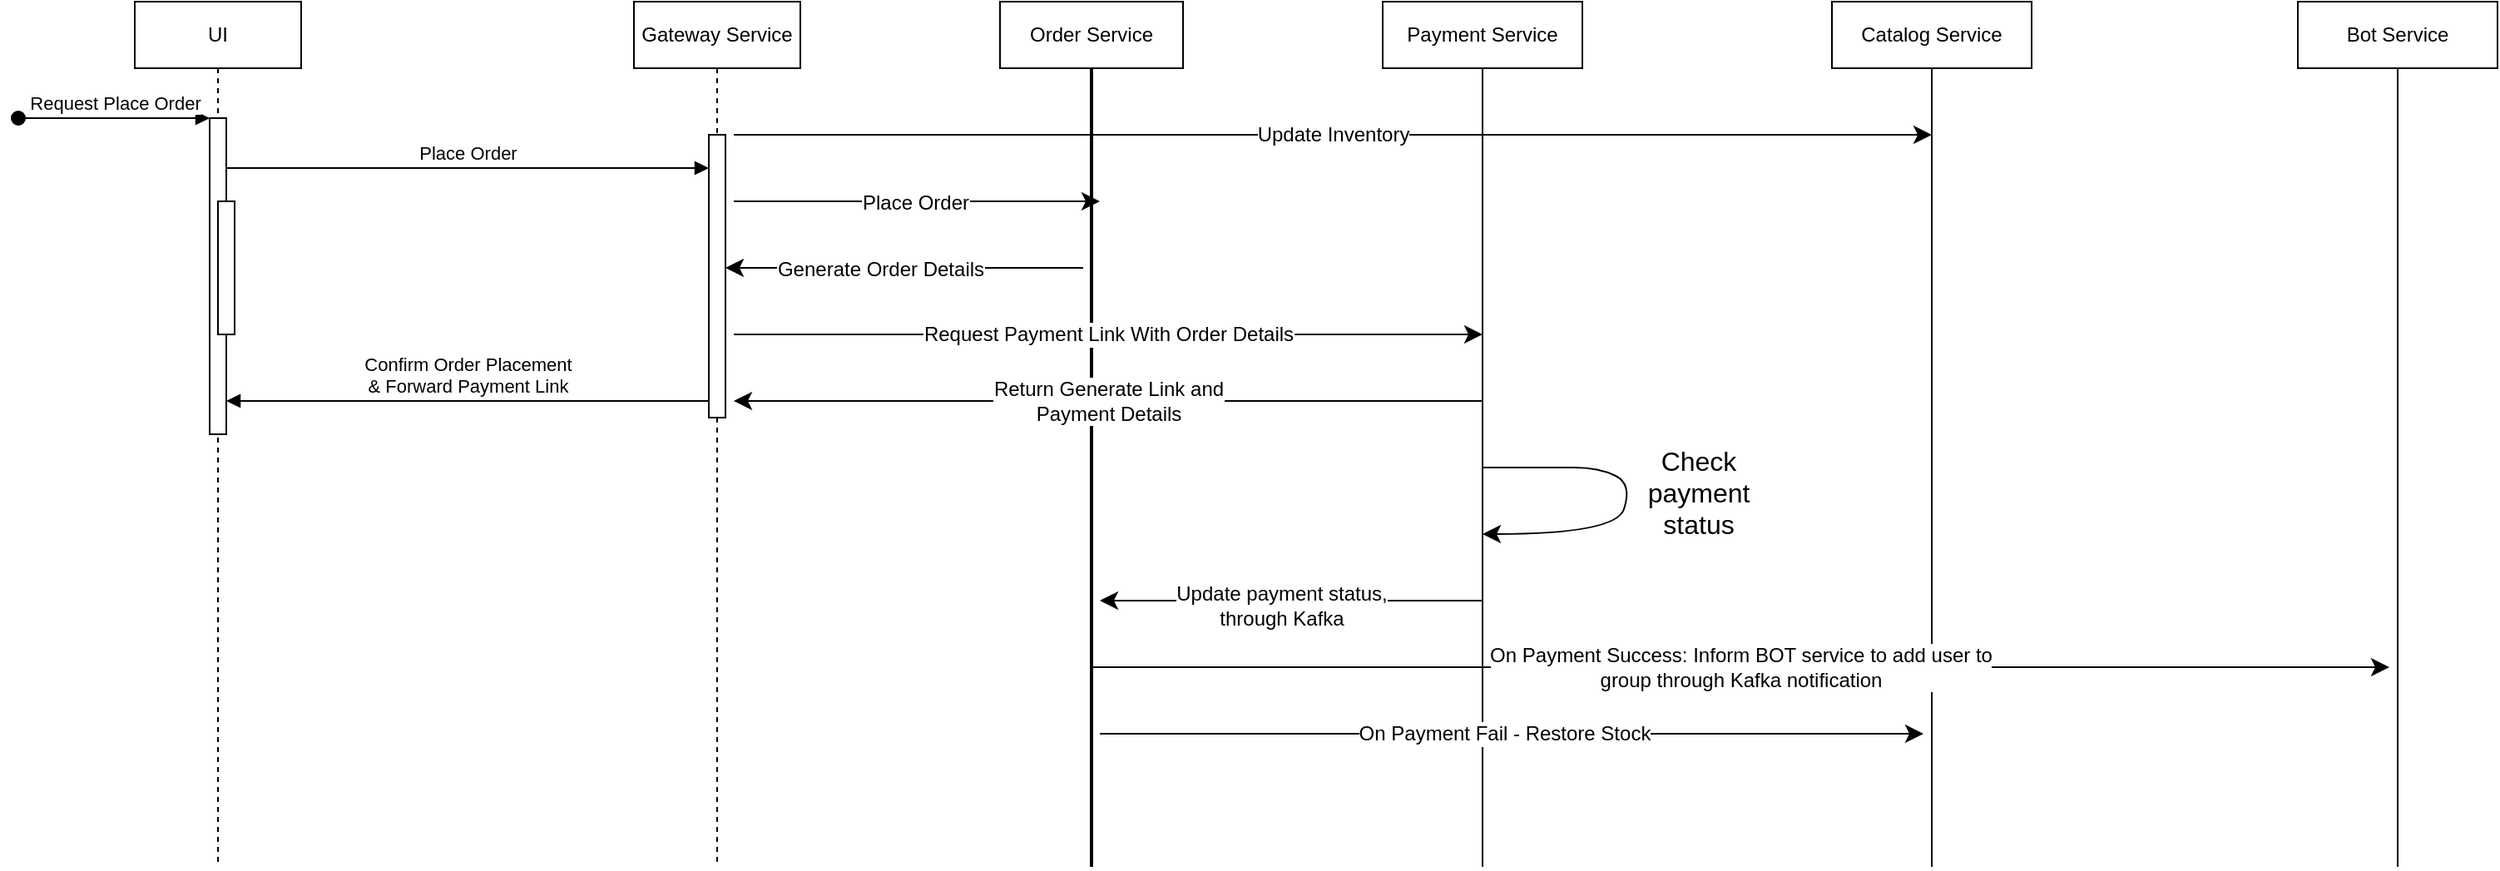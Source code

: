 <mxfile version="24.2.7" type="github">
  <diagram name="Page-1" id="2YBvvXClWsGukQMizWep">
    <mxGraphModel dx="1627" dy="818" grid="1" gridSize="10" guides="1" tooltips="1" connect="1" arrows="1" fold="1" page="1" pageScale="1" pageWidth="850" pageHeight="1100" math="0" shadow="0">
      <root>
        <mxCell id="0" />
        <mxCell id="1" parent="0" />
        <mxCell id="aM9ryv3xv72pqoxQDRHE-1" value="UI" style="shape=umlLifeline;perimeter=lifelinePerimeter;whiteSpace=wrap;html=1;container=0;dropTarget=0;collapsible=0;recursiveResize=0;outlineConnect=0;portConstraint=eastwest;newEdgeStyle={&quot;edgeStyle&quot;:&quot;elbowEdgeStyle&quot;,&quot;elbow&quot;:&quot;vertical&quot;,&quot;curved&quot;:0,&quot;rounded&quot;:0};" parent="1" vertex="1">
          <mxGeometry x="40" y="40" width="100" height="520" as="geometry" />
        </mxCell>
        <mxCell id="aM9ryv3xv72pqoxQDRHE-2" value="" style="html=1;points=[];perimeter=orthogonalPerimeter;outlineConnect=0;targetShapes=umlLifeline;portConstraint=eastwest;newEdgeStyle={&quot;edgeStyle&quot;:&quot;elbowEdgeStyle&quot;,&quot;elbow&quot;:&quot;vertical&quot;,&quot;curved&quot;:0,&quot;rounded&quot;:0};" parent="aM9ryv3xv72pqoxQDRHE-1" vertex="1">
          <mxGeometry x="45" y="70" width="10" height="190" as="geometry" />
        </mxCell>
        <mxCell id="aM9ryv3xv72pqoxQDRHE-3" value="Request Place Order" style="html=1;verticalAlign=bottom;startArrow=oval;endArrow=block;startSize=8;edgeStyle=elbowEdgeStyle;elbow=vertical;curved=0;rounded=0;" parent="aM9ryv3xv72pqoxQDRHE-1" target="aM9ryv3xv72pqoxQDRHE-2" edge="1">
          <mxGeometry relative="1" as="geometry">
            <mxPoint x="-70" y="70" as="sourcePoint" />
          </mxGeometry>
        </mxCell>
        <mxCell id="aM9ryv3xv72pqoxQDRHE-4" value="" style="html=1;points=[];perimeter=orthogonalPerimeter;outlineConnect=0;targetShapes=umlLifeline;portConstraint=eastwest;newEdgeStyle={&quot;edgeStyle&quot;:&quot;elbowEdgeStyle&quot;,&quot;elbow&quot;:&quot;vertical&quot;,&quot;curved&quot;:0,&quot;rounded&quot;:0};" parent="aM9ryv3xv72pqoxQDRHE-1" vertex="1">
          <mxGeometry x="50" y="120" width="10" height="80" as="geometry" />
        </mxCell>
        <mxCell id="aM9ryv3xv72pqoxQDRHE-5" value="Gateway Service" style="shape=umlLifeline;perimeter=lifelinePerimeter;whiteSpace=wrap;html=1;container=0;dropTarget=0;collapsible=0;recursiveResize=0;outlineConnect=0;portConstraint=eastwest;newEdgeStyle={&quot;edgeStyle&quot;:&quot;elbowEdgeStyle&quot;,&quot;elbow&quot;:&quot;vertical&quot;,&quot;curved&quot;:0,&quot;rounded&quot;:0};" parent="1" vertex="1">
          <mxGeometry x="340" y="40" width="100" height="520" as="geometry" />
        </mxCell>
        <mxCell id="aM9ryv3xv72pqoxQDRHE-6" value="" style="html=1;points=[];perimeter=orthogonalPerimeter;outlineConnect=0;targetShapes=umlLifeline;portConstraint=eastwest;newEdgeStyle={&quot;edgeStyle&quot;:&quot;elbowEdgeStyle&quot;,&quot;elbow&quot;:&quot;vertical&quot;,&quot;curved&quot;:0,&quot;rounded&quot;:0};" parent="aM9ryv3xv72pqoxQDRHE-5" vertex="1">
          <mxGeometry x="45" y="80" width="10" height="170" as="geometry" />
        </mxCell>
        <mxCell id="aM9ryv3xv72pqoxQDRHE-7" value="Place Order" style="html=1;verticalAlign=bottom;endArrow=block;edgeStyle=elbowEdgeStyle;elbow=vertical;curved=0;rounded=0;" parent="1" source="aM9ryv3xv72pqoxQDRHE-2" target="aM9ryv3xv72pqoxQDRHE-6" edge="1">
          <mxGeometry relative="1" as="geometry">
            <mxPoint x="195" y="130" as="sourcePoint" />
            <Array as="points">
              <mxPoint x="230" y="140" />
              <mxPoint x="180" y="120" />
            </Array>
          </mxGeometry>
        </mxCell>
        <mxCell id="aM9ryv3xv72pqoxQDRHE-9" value="Confirm Order Placement&lt;div&gt;&amp;amp; Forward Payment Link&lt;/div&gt;" style="html=1;verticalAlign=bottom;endArrow=block;edgeStyle=elbowEdgeStyle;elbow=vertical;curved=0;rounded=0;" parent="1" source="aM9ryv3xv72pqoxQDRHE-6" edge="1">
          <mxGeometry relative="1" as="geometry">
            <mxPoint x="175" y="160" as="sourcePoint" />
            <Array as="points">
              <mxPoint x="290" y="280" />
              <mxPoint x="190" y="160" />
            </Array>
            <mxPoint x="95" y="280" as="targetPoint" />
          </mxGeometry>
        </mxCell>
        <mxCell id="wiBz7AC0jUXsu6t4ET3I-1" value="Order Service" style="rounded=0;whiteSpace=wrap;html=1;" parent="1" vertex="1">
          <mxGeometry x="560" y="40" width="110" height="40" as="geometry" />
        </mxCell>
        <mxCell id="wiBz7AC0jUXsu6t4ET3I-4" value="" style="line;strokeWidth=2;direction=south;html=1;" parent="1" vertex="1">
          <mxGeometry x="610" y="80" width="10" height="480" as="geometry" />
        </mxCell>
        <mxCell id="wiBz7AC0jUXsu6t4ET3I-6" value="" style="endArrow=classic;html=1;rounded=0;fontSize=12;startSize=8;endSize=8;curved=1;" parent="1" edge="1">
          <mxGeometry relative="1" as="geometry">
            <mxPoint x="400" y="160" as="sourcePoint" />
            <mxPoint x="620" y="160" as="targetPoint" />
          </mxGeometry>
        </mxCell>
        <mxCell id="wiBz7AC0jUXsu6t4ET3I-7" value="Label" style="edgeLabel;resizable=0;html=1;fontSize=12;;align=center;verticalAlign=middle;" parent="wiBz7AC0jUXsu6t4ET3I-6" connectable="0" vertex="1">
          <mxGeometry relative="1" as="geometry" />
        </mxCell>
        <mxCell id="wiBz7AC0jUXsu6t4ET3I-9" value="Place Order" style="edgeLabel;html=1;align=center;verticalAlign=middle;resizable=0;points=[];fontSize=12;" parent="wiBz7AC0jUXsu6t4ET3I-6" vertex="1" connectable="0">
          <mxGeometry x="-0.014" y="-1" relative="1" as="geometry">
            <mxPoint as="offset" />
          </mxGeometry>
        </mxCell>
        <mxCell id="wiBz7AC0jUXsu6t4ET3I-10" value="Payment Service" style="rounded=0;whiteSpace=wrap;html=1;" parent="1" vertex="1">
          <mxGeometry x="790" y="40" width="120" height="40" as="geometry" />
        </mxCell>
        <mxCell id="wiBz7AC0jUXsu6t4ET3I-11" value="" style="endArrow=none;html=1;rounded=0;fontSize=12;startSize=8;endSize=8;curved=1;" parent="1" edge="1">
          <mxGeometry width="50" height="50" relative="1" as="geometry">
            <mxPoint x="850" y="560" as="sourcePoint" />
            <mxPoint x="850" y="80" as="targetPoint" />
          </mxGeometry>
        </mxCell>
        <mxCell id="wiBz7AC0jUXsu6t4ET3I-12" value="" style="endArrow=classic;html=1;rounded=0;fontSize=12;startSize=8;endSize=8;curved=1;exitX=0.25;exitY=0.5;exitDx=0;exitDy=0;exitPerimeter=0;" parent="1" edge="1">
          <mxGeometry relative="1" as="geometry">
            <mxPoint x="610" y="200" as="sourcePoint" />
            <mxPoint x="395" y="200" as="targetPoint" />
          </mxGeometry>
        </mxCell>
        <mxCell id="wiBz7AC0jUXsu6t4ET3I-13" value="Label" style="edgeLabel;resizable=0;html=1;fontSize=12;;align=center;verticalAlign=middle;" parent="wiBz7AC0jUXsu6t4ET3I-12" connectable="0" vertex="1">
          <mxGeometry relative="1" as="geometry" />
        </mxCell>
        <mxCell id="wiBz7AC0jUXsu6t4ET3I-14" value="Generate Order Details" style="edgeLabel;html=1;align=center;verticalAlign=middle;resizable=0;points=[];fontSize=12;" parent="wiBz7AC0jUXsu6t4ET3I-12" vertex="1" connectable="0">
          <mxGeometry x="0.135" y="1" relative="1" as="geometry">
            <mxPoint as="offset" />
          </mxGeometry>
        </mxCell>
        <mxCell id="wiBz7AC0jUXsu6t4ET3I-15" value="" style="endArrow=classic;html=1;rounded=0;fontSize=12;startSize=8;endSize=8;curved=1;" parent="1" edge="1">
          <mxGeometry relative="1" as="geometry">
            <mxPoint x="400" y="240" as="sourcePoint" />
            <mxPoint x="850" y="240" as="targetPoint" />
          </mxGeometry>
        </mxCell>
        <mxCell id="wiBz7AC0jUXsu6t4ET3I-16" value="Request Payment Link With Order Details" style="edgeLabel;resizable=0;html=1;fontSize=12;;align=center;verticalAlign=middle;" parent="wiBz7AC0jUXsu6t4ET3I-15" connectable="0" vertex="1">
          <mxGeometry relative="1" as="geometry" />
        </mxCell>
        <mxCell id="wiBz7AC0jUXsu6t4ET3I-17" value="" style="endArrow=classic;html=1;rounded=0;fontSize=12;startSize=8;endSize=8;curved=1;" parent="1" edge="1">
          <mxGeometry relative="1" as="geometry">
            <mxPoint x="850.5" y="280" as="sourcePoint" />
            <mxPoint x="400" y="280" as="targetPoint" />
            <Array as="points">
              <mxPoint x="750.5" y="280" />
            </Array>
          </mxGeometry>
        </mxCell>
        <mxCell id="wiBz7AC0jUXsu6t4ET3I-18" value="Return Generate Link and&lt;div&gt;Payment Details&lt;/div&gt;" style="edgeLabel;resizable=0;html=1;fontSize=12;;align=center;verticalAlign=middle;" parent="wiBz7AC0jUXsu6t4ET3I-17" connectable="0" vertex="1">
          <mxGeometry relative="1" as="geometry" />
        </mxCell>
        <mxCell id="wiBz7AC0jUXsu6t4ET3I-19" value="" style="curved=1;endArrow=classic;html=1;rounded=0;fontSize=12;startSize=8;endSize=8;" parent="1" edge="1">
          <mxGeometry width="50" height="50" relative="1" as="geometry">
            <mxPoint x="850" y="320" as="sourcePoint" />
            <mxPoint x="850" y="360" as="targetPoint" />
            <Array as="points">
              <mxPoint x="890" y="320" />
              <mxPoint x="920" y="320" />
              <mxPoint x="940" y="330" />
              <mxPoint x="930" y="360" />
            </Array>
          </mxGeometry>
        </mxCell>
        <mxCell id="wiBz7AC0jUXsu6t4ET3I-25" value="Check payment status" style="text;html=1;align=center;verticalAlign=middle;whiteSpace=wrap;rounded=0;fontSize=16;" parent="1" vertex="1">
          <mxGeometry x="930" y="300" width="100" height="70" as="geometry" />
        </mxCell>
        <mxCell id="wiBz7AC0jUXsu6t4ET3I-26" value="" style="endArrow=classic;html=1;rounded=0;fontSize=12;startSize=8;endSize=8;curved=1;entryX=0.9;entryY=0;entryDx=0;entryDy=0;entryPerimeter=0;" parent="1" edge="1">
          <mxGeometry relative="1" as="geometry">
            <mxPoint x="850" y="400" as="sourcePoint" />
            <mxPoint x="620" y="400" as="targetPoint" />
            <Array as="points">
              <mxPoint x="810" y="400" />
            </Array>
          </mxGeometry>
        </mxCell>
        <mxCell id="wiBz7AC0jUXsu6t4ET3I-27" value="Label" style="edgeLabel;resizable=0;html=1;fontSize=12;;align=center;verticalAlign=middle;" parent="wiBz7AC0jUXsu6t4ET3I-26" connectable="0" vertex="1">
          <mxGeometry relative="1" as="geometry" />
        </mxCell>
        <mxCell id="wiBz7AC0jUXsu6t4ET3I-28" value="Update payment status,&lt;div&gt;through Kafka&lt;/div&gt;" style="edgeLabel;html=1;align=center;verticalAlign=middle;resizable=0;points=[];fontSize=12;" parent="wiBz7AC0jUXsu6t4ET3I-26" vertex="1" connectable="0">
          <mxGeometry x="0.053" y="3" relative="1" as="geometry">
            <mxPoint as="offset" />
          </mxGeometry>
        </mxCell>
        <mxCell id="wiBz7AC0jUXsu6t4ET3I-31" value="Catalog Service" style="rounded=0;whiteSpace=wrap;html=1;" parent="1" vertex="1">
          <mxGeometry x="1060" y="40" width="120" height="40" as="geometry" />
        </mxCell>
        <mxCell id="wiBz7AC0jUXsu6t4ET3I-32" value="" style="endArrow=none;html=1;rounded=0;fontSize=12;startSize=8;endSize=8;curved=1;" parent="1" edge="1">
          <mxGeometry width="50" height="50" relative="1" as="geometry">
            <mxPoint x="1120" y="560" as="sourcePoint" />
            <mxPoint x="1120" y="80" as="targetPoint" />
          </mxGeometry>
        </mxCell>
        <mxCell id="wiBz7AC0jUXsu6t4ET3I-37" value="" style="endArrow=classic;html=1;rounded=0;fontSize=12;startSize=8;endSize=8;curved=1;" parent="1" edge="1">
          <mxGeometry relative="1" as="geometry">
            <mxPoint x="400" y="120" as="sourcePoint" />
            <mxPoint x="1120" y="120" as="targetPoint" />
          </mxGeometry>
        </mxCell>
        <mxCell id="wiBz7AC0jUXsu6t4ET3I-38" value="Update Inventory" style="edgeLabel;resizable=0;html=1;fontSize=12;;align=center;verticalAlign=middle;" parent="wiBz7AC0jUXsu6t4ET3I-37" connectable="0" vertex="1">
          <mxGeometry relative="1" as="geometry" />
        </mxCell>
        <mxCell id="wiBz7AC0jUXsu6t4ET3I-39" value="" style="endArrow=classic;html=1;rounded=0;fontSize=12;startSize=8;endSize=8;curved=1;" parent="1" edge="1">
          <mxGeometry relative="1" as="geometry">
            <mxPoint x="620" y="480" as="sourcePoint" />
            <mxPoint x="1115" y="480" as="targetPoint" />
          </mxGeometry>
        </mxCell>
        <mxCell id="wiBz7AC0jUXsu6t4ET3I-40" value="On Payment Fail - Restore Stock" style="edgeLabel;resizable=0;html=1;fontSize=12;;align=center;verticalAlign=middle;" parent="wiBz7AC0jUXsu6t4ET3I-39" connectable="0" vertex="1">
          <mxGeometry relative="1" as="geometry">
            <mxPoint x="-5" as="offset" />
          </mxGeometry>
        </mxCell>
        <mxCell id="wiBz7AC0jUXsu6t4ET3I-42" value="Bot Service" style="rounded=0;whiteSpace=wrap;html=1;" parent="1" vertex="1">
          <mxGeometry x="1340" y="40" width="120" height="40" as="geometry" />
        </mxCell>
        <mxCell id="wiBz7AC0jUXsu6t4ET3I-43" value="" style="endArrow=none;html=1;rounded=0;fontSize=12;startSize=8;endSize=8;curved=1;" parent="1" edge="1">
          <mxGeometry width="50" height="50" relative="1" as="geometry">
            <mxPoint x="1400" y="560" as="sourcePoint" />
            <mxPoint x="1400" y="80" as="targetPoint" />
          </mxGeometry>
        </mxCell>
        <mxCell id="wiBz7AC0jUXsu6t4ET3I-45" value="" style="endArrow=classic;html=1;rounded=0;fontSize=12;startSize=8;endSize=8;curved=1;exitX=0.75;exitY=0.5;exitDx=0;exitDy=0;exitPerimeter=0;" parent="1" source="wiBz7AC0jUXsu6t4ET3I-4" edge="1">
          <mxGeometry relative="1" as="geometry">
            <mxPoint x="850" y="440" as="sourcePoint" />
            <mxPoint x="1395" y="440" as="targetPoint" />
          </mxGeometry>
        </mxCell>
        <mxCell id="wiBz7AC0jUXsu6t4ET3I-46" value="On Payment Success: Inform BOT service to add user to&lt;div&gt;group through Kafka notification&lt;/div&gt;" style="edgeLabel;resizable=0;html=1;fontSize=12;;align=center;verticalAlign=middle;" parent="wiBz7AC0jUXsu6t4ET3I-45" connectable="0" vertex="1">
          <mxGeometry relative="1" as="geometry" />
        </mxCell>
      </root>
    </mxGraphModel>
  </diagram>
</mxfile>
